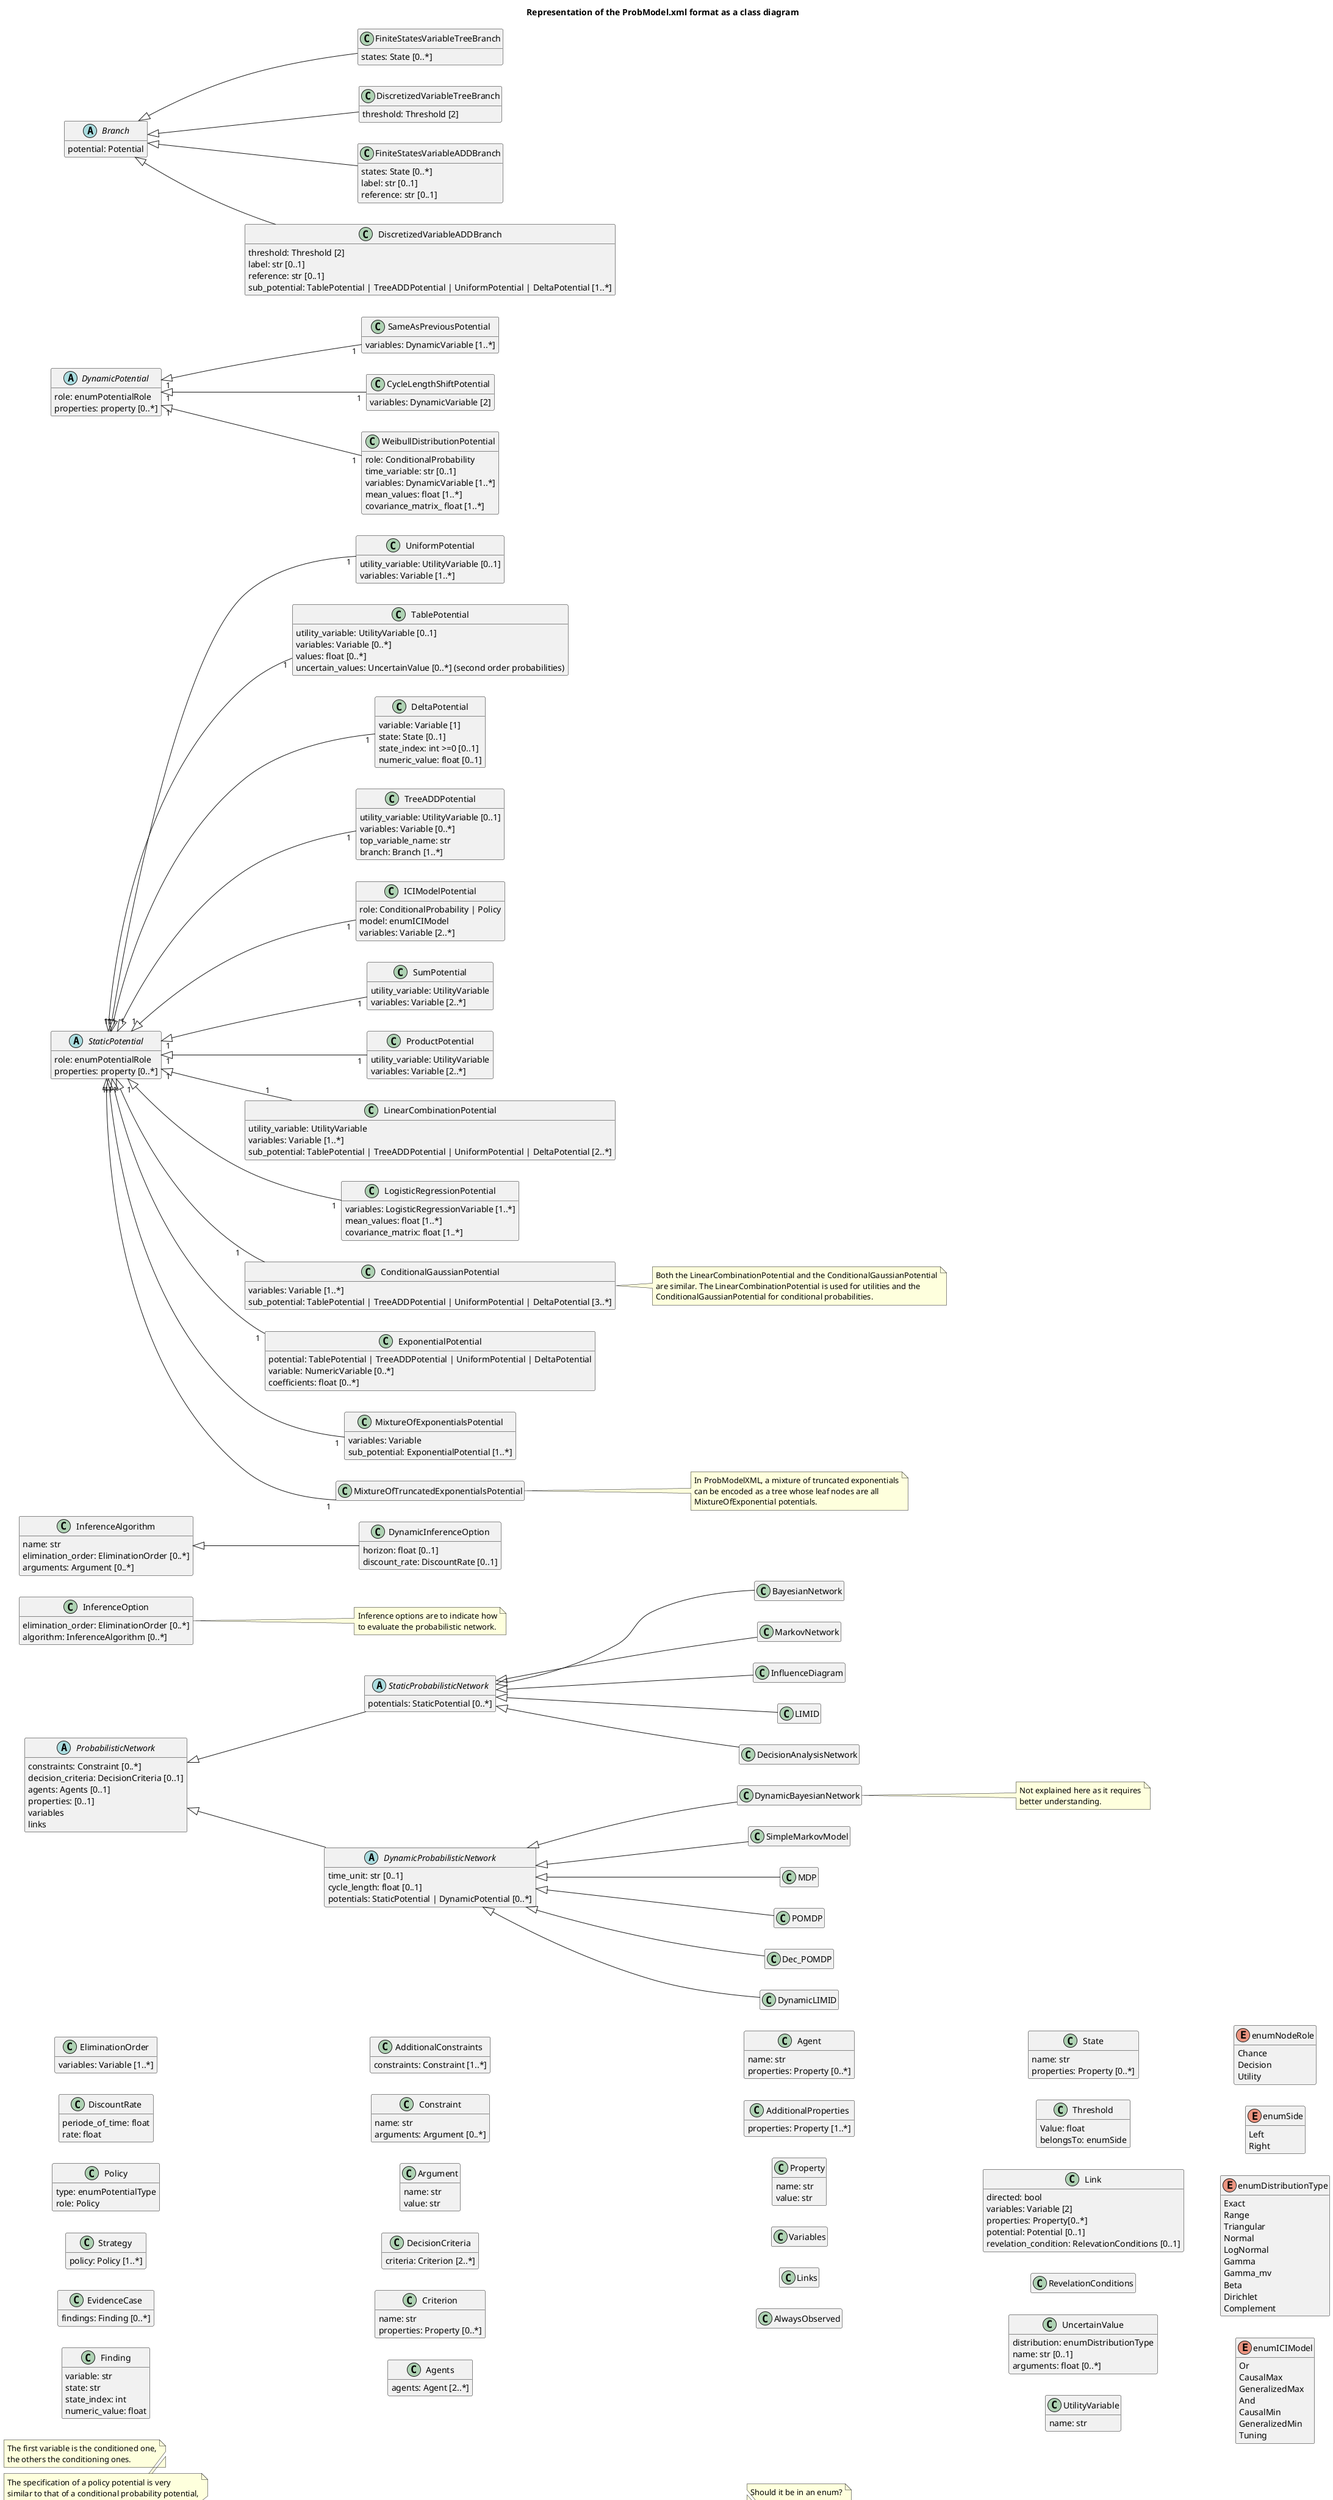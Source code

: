 @startuml Class Diagram: ProbModel.xml

hide empty members
left to right direction


title Representation of the ProbModel.xml format as a class diagram

footer
    Names used in the present diagram are similar and
    refer to the ones used in [[https://www.cisiad.uned.es/techreports/ProbModelXML.pdf ProbModelXML technical report]]
    but are not necessarily the same. Only parts of the
    format which seems to be of interest for DOT is kept.
end footer

class ProbabilisticModel {
    network: ProbabilisticNetwork [0..1]
    inference_options: InferenceOption [0..*]
    policies: Policy [0..*]
    evidences: EvidenceCase [0..*]
}
note right of ProbabilisticModel::policies
    Each policy is associated with a decision;
    it may be an optimal policy obtained by an
    algorithm or a sub-optimal policy imposed
    by the user.
end note

abstract class ProbabilisticNetwork {
    constraints: Constraint [0..*]
    decision_criteria: DecisionCriteria [0..1]
    agents: Agents [0..1]
    properties: [0..1]
    variables
    links
}

abstract class StaticProbabilisticNetwork {
    potentials: StaticPotential [0..*]
}
abstract class DynamicProbabilisticNetwork {
    time_unit: str [0..1]
    cycle_length: float [0..1]
    potentials: StaticPotential | DynamicPotential [0..*]
}


class BayesianNetwork
class MarkovNetwork
class InfluenceDiagram
class LIMID
class DecisionAnalysisNetwork
class DynamicBayesianNetwork
note right
    Not explained here as it requires
    better understanding.
end note
class SimpleMarkovModel
class MDP
class POMDP
class Dec_POMDP
class DynamicLIMID

class InferenceOption {
    elimination_order: EliminationOrder [0..*]
    algorithm: InferenceAlgorithm [0..*]
}
note right
    Inference options are to indicate how
    to evaluate the probabilistic network.
end note

class EliminationOrder {
    variables: Variable [1..*]
}

class InferenceAlgorithm {
    name: str
    elimination_order: EliminationOrder [0..*]
    arguments: Argument [0..*]
}

class DynamicInferenceOption {
    horizon: float [0..1]
    discount_rate: DiscountRate [0..1]
}

class DiscountRate {
    periode_of_time: float
    rate: float
}

class Policy {
    type: enumPotentialType
    role: Policy
}

class Strategy {
    policy: Policy [1..*]
}

class EvidenceCase {
    findings: Finding [0..*]
}

class Finding {
    variable: str
    state: str
    state_index: int
    numeric_value: float
}


class AdditionalConstraints {
    constraints: Constraint [1..*]
}

class Constraint {
    name: str
    arguments: Argument [0..*]
}

class Argument {
    name: str
    value: str
}

class DecisionCriteria {
    criteria: Criterion [2..*]
}

class Criterion {
    name: str
    properties: Property [0..*]
}

class Agents {
    agents: Agent [2..*]
}

class Agent {
    name: str
    properties: Property [0..*]
}

class AdditionalProperties {
    properties: Property [1..*]
}

class Property {
    name: str
    value: str
}

class Variables {
}

class Links {
}


abstract class Variable {
    name: str
    role: enumNodeRole
    properties: Property [0..*]
    criterion: Criterion [0..1]
    agent: Agent [0..1]
    always_observed: AlwaysObserved [0..1]
}

abstract class DynamicVariable {
    time_slice: int >=0
}

class FiniteStatesVariable{
    states: State [2..*]
}

class NumericVariable {
    unit: str [0..1]
    precision: float
    thresholds: Threshold [2]
}
note right of NumericVariable::unit
    Should it be in an enum?
end note

class DiscretizedVariable {
    unit: str [0..1]
    precision: float
    thresholds: Threshold [3..*]
    states: State [2..*]
}
note right of DiscretizedVariable::unit
    Should it be in an enum?
end note

class AlwaysObserved {
}

class State {
    name: str
    properties: Property [0..*]
}

class Threshold {
    Value: float
    belongsTo: enumSide
}


class Link {
    directed: bool
    variables: Variable [2]
    properties: Property[0..*]
    potential: Potential [0..1]
    revelation_condition: RelevationConditions [0..1]
}

class RevelationConditions {
}


abstract class StaticPotential {
    role: enumPotentialRole
    properties: property [0..*]
}

abstract class DynamicPotential {
    role: enumPotentialRole
    properties: property [0..*]
}

class UncertainValue {
    distribution: enumDistributionType
    name: str [0..1]
    arguments: float [0..*]
}


class UniformPotential {
    utility_variable: UtilityVariable [0..1]
    variables: Variable [1..*]
}

class TablePotential {
    utility_variable: UtilityVariable [0..1]
    variables: Variable [0..*]
    values: float [0..*]
    {field} uncertain_values: UncertainValue [0..*] (second order probabilities)
}

class DeltaPotential {
    variable: Variable [1]
    state: State [0..1]
    state_index: int >=0 [0..1]
    numeric_value: float [0..1]
}

class TreeADDPotential {
    utility_variable: UtilityVariable [0..1]
    variables: Variable [0..*]
    top_variable_name: str
    branch: Branch [1..*]
}

abstract class Branch {
    potential: Potential
}

class FiniteStatesVariableTreeBranch {
    states: State [0..*]
}
class DiscretizedVariableTreeBranch {
    threshold: Threshold [2]
}

class FiniteStatesVariableADDBranch {
    states: State [0..*]
    label: str [0..1]
    reference: str [0..1]
}

class DiscretizedVariableADDBranch {
    threshold: Threshold [2]
    label: str [0..1]
    reference: str [0..1]
    sub_potential: TablePotential | TreeADDPotential | UniformPotential | DeltaPotential [1..*]
}

class ICIModelPotential {
    role: ConditionalProbability | Policy
    model: enumICIModel
    variables: Variable [2..*]
}

class SumPotential {
    utility_variable: UtilityVariable
    variables: Variable [2..*]
}

class ProductPotential {
    utility_variable: UtilityVariable
    variables: Variable [2..*]
}

class LinearCombinationPotential {
    utility_variable: UtilityVariable
    variables: Variable [1..*]
    sub_potential: TablePotential | TreeADDPotential | UniformPotential | DeltaPotential [2..*]
}

class LogisticRegressionPotential {
    variables: LogisticRegressionVariable [1..*]
    mean_values: float [1..*]
    covariance_matrix: float [1..*]
}


class ConditionalGaussianPotential {
    variables: Variable [1..*]
    sub_potential: TablePotential | TreeADDPotential | UniformPotential | DeltaPotential [3..*]
}
note right of ConditionalGaussianPotential
    Both the LinearCombinationPotential and the ConditionalGaussianPotential
    are similar. The LinearCombinationPotential is used for utilities and the
    ConditionalGaussianPotential for conditional probabilities.
end note

class ExponentialPotential {
    potential: TablePotential | TreeADDPotential | UniformPotential | DeltaPotential
    variable: NumericVariable [0..*]
    coefficients: float [0..*]
}

class MixtureOfExponentialsPotential {
    variables: Variable
    sub_potential: ExponentialPotential [1..*]
}

class MixtureOfTruncatedExponentialsPotential {
}
note right of MixtureOfTruncatedExponentialsPotential
    In ProbModelXML, a mixture of truncated exponentials
    can be encoded as a tree whose leaf nodes are all
    MixtureOfExponential potentials.
end note

class SameAsPreviousPotential {
    variables: DynamicVariable [1..*]
}

class CycleLengthShiftPotential {
    variables: DynamicVariable [2]
}

class WeibullDistributionPotential {
    role: ConditionalProbability
    time_variable: str [0..1]
    variables: DynamicVariable [1..*]
    mean_values: float [1..*]
    covariance_matrix_ float [1..*]
}


class UtilityVariable{
    name: str
}

class LogisticRegressionVariable {
    base: float
}

enum enumNodeRole {
    Chance
    Decision
    Utility
}

enum enumSide {
    Left
    Right
}

enum enumPotentialRole {
    JointProbability
    ConditionalProbability
    Utility
    Policy
    Restrictions
}
note right of enumPotentialRole::ConditionalProbability
    The first variable is the conditioned one,
    the others the conditioning ones.
end note
note right of enumPotentialRole::Policy
    The specification of a policy potential is very
    similar to that of a conditional probability potential,
    with the decision D playing the role of the
    conditioned variable.
end note

enum enumDistributionType {
    Exact
    Range
    Triangular
    Normal
    LogNormal
    Gamma
    Gamma_mv
    Beta
    Dirichlet
    Complement
}

enum enumICIModel {
    Or
    CausalMax
    GeneralizedMax
    And
    CausalMin
    GeneralizedMin
    Tuning
}


together {
    enum enumNodeRole
    enum enumSide
    enum enumPotentialRole
    enum enumDistributionType
    enum enumICIModel
}

ProbabilisticNetwork <|-- StaticProbabilisticNetwork
ProbabilisticNetwork <|-- DynamicProbabilisticNetwork

StaticProbabilisticNetwork <|-- BayesianNetwork
StaticProbabilisticNetwork <|-- MarkovNetwork
StaticProbabilisticNetwork <|-- InfluenceDiagram
StaticProbabilisticNetwork <|-- LIMID
StaticProbabilisticNetwork <|-- DecisionAnalysisNetwork

DynamicProbabilisticNetwork <|-- DynamicBayesianNetwork
DynamicProbabilisticNetwork <|-- SimpleMarkovModel
DynamicProbabilisticNetwork <|-- MDP
DynamicProbabilisticNetwork <|-- POMDP
DynamicProbabilisticNetwork <|-- Dec_POMDP
DynamicProbabilisticNetwork <|-- DynamicLIMID

InferenceAlgorithm <|-- DynamicInferenceOption


Variable <|-- DynamicVariable

Variable <|-- FiniteStatesVariable
Variable <|-- NumericVariable
Variable <|-- DiscretizedVariable

DynamicVariable <|-- FiniteStatesVariable
DynamicVariable <|-- NumericVariable
DynamicVariable <|-- DiscretizedVariable

StaticPotential "1" <|-- "1" UniformPotential
StaticPotential "1" <|-- "1" TablePotential
StaticPotential "1" <|-- "1" DeltaPotential
StaticPotential "1" <|-- "1" TreeADDPotential
StaticPotential "1" <|-- "1" ICIModelPotential
StaticPotential "1" <|-- "1" SumPotential
StaticPotential "1" <|-- "1" ProductPotential
StaticPotential "1" <|-- "1" LinearCombinationPotential
StaticPotential "1" <|-- "1" LogisticRegressionPotential
StaticPotential "1" <|-- "1" ConditionalGaussianPotential
StaticPotential "1" <|-- "1" ExponentialPotential
StaticPotential "1" <|-- "1" MixtureOfExponentialsPotential
StaticPotential "1" <|-- "1" MixtureOfTruncatedExponentialsPotential
DynamicPotential "1" <|-- "1" SameAsPreviousPotential
DynamicPotential "1" <|-- "1" CycleLengthShiftPotential
DynamicPotential "1" <|-- "1" WeibullDistributionPotential

Branch <|-- FiniteStatesVariableTreeBranch
Branch <|-- DiscretizedVariableTreeBranch
Branch <|-- FiniteStatesVariableADDBranch
Branch <|-- DiscretizedVariableADDBranch

Variable <|-- LogisticRegressionVariable


@enduml
